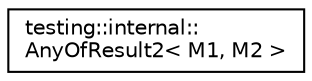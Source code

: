 digraph "Graphical Class Hierarchy"
{
  edge [fontname="Helvetica",fontsize="10",labelfontname="Helvetica",labelfontsize="10"];
  node [fontname="Helvetica",fontsize="10",shape=record];
  rankdir="LR";
  Node0 [label="testing::internal::\lAnyOfResult2\< M1, M2 \>",height=0.2,width=0.4,color="black", fillcolor="white", style="filled",URL="$structtesting_1_1internal_1_1AnyOfResult2.html"];
}
